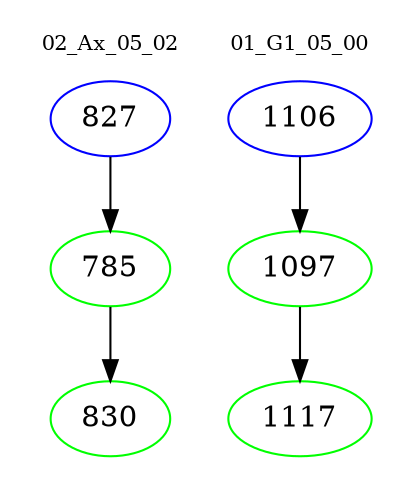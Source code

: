 digraph{
subgraph cluster_0 {
color = white
label = "02_Ax_05_02";
fontsize=10;
T0_827 [label="827", color="blue"]
T0_827 -> T0_785 [color="black"]
T0_785 [label="785", color="green"]
T0_785 -> T0_830 [color="black"]
T0_830 [label="830", color="green"]
}
subgraph cluster_1 {
color = white
label = "01_G1_05_00";
fontsize=10;
T1_1106 [label="1106", color="blue"]
T1_1106 -> T1_1097 [color="black"]
T1_1097 [label="1097", color="green"]
T1_1097 -> T1_1117 [color="black"]
T1_1117 [label="1117", color="green"]
}
}
